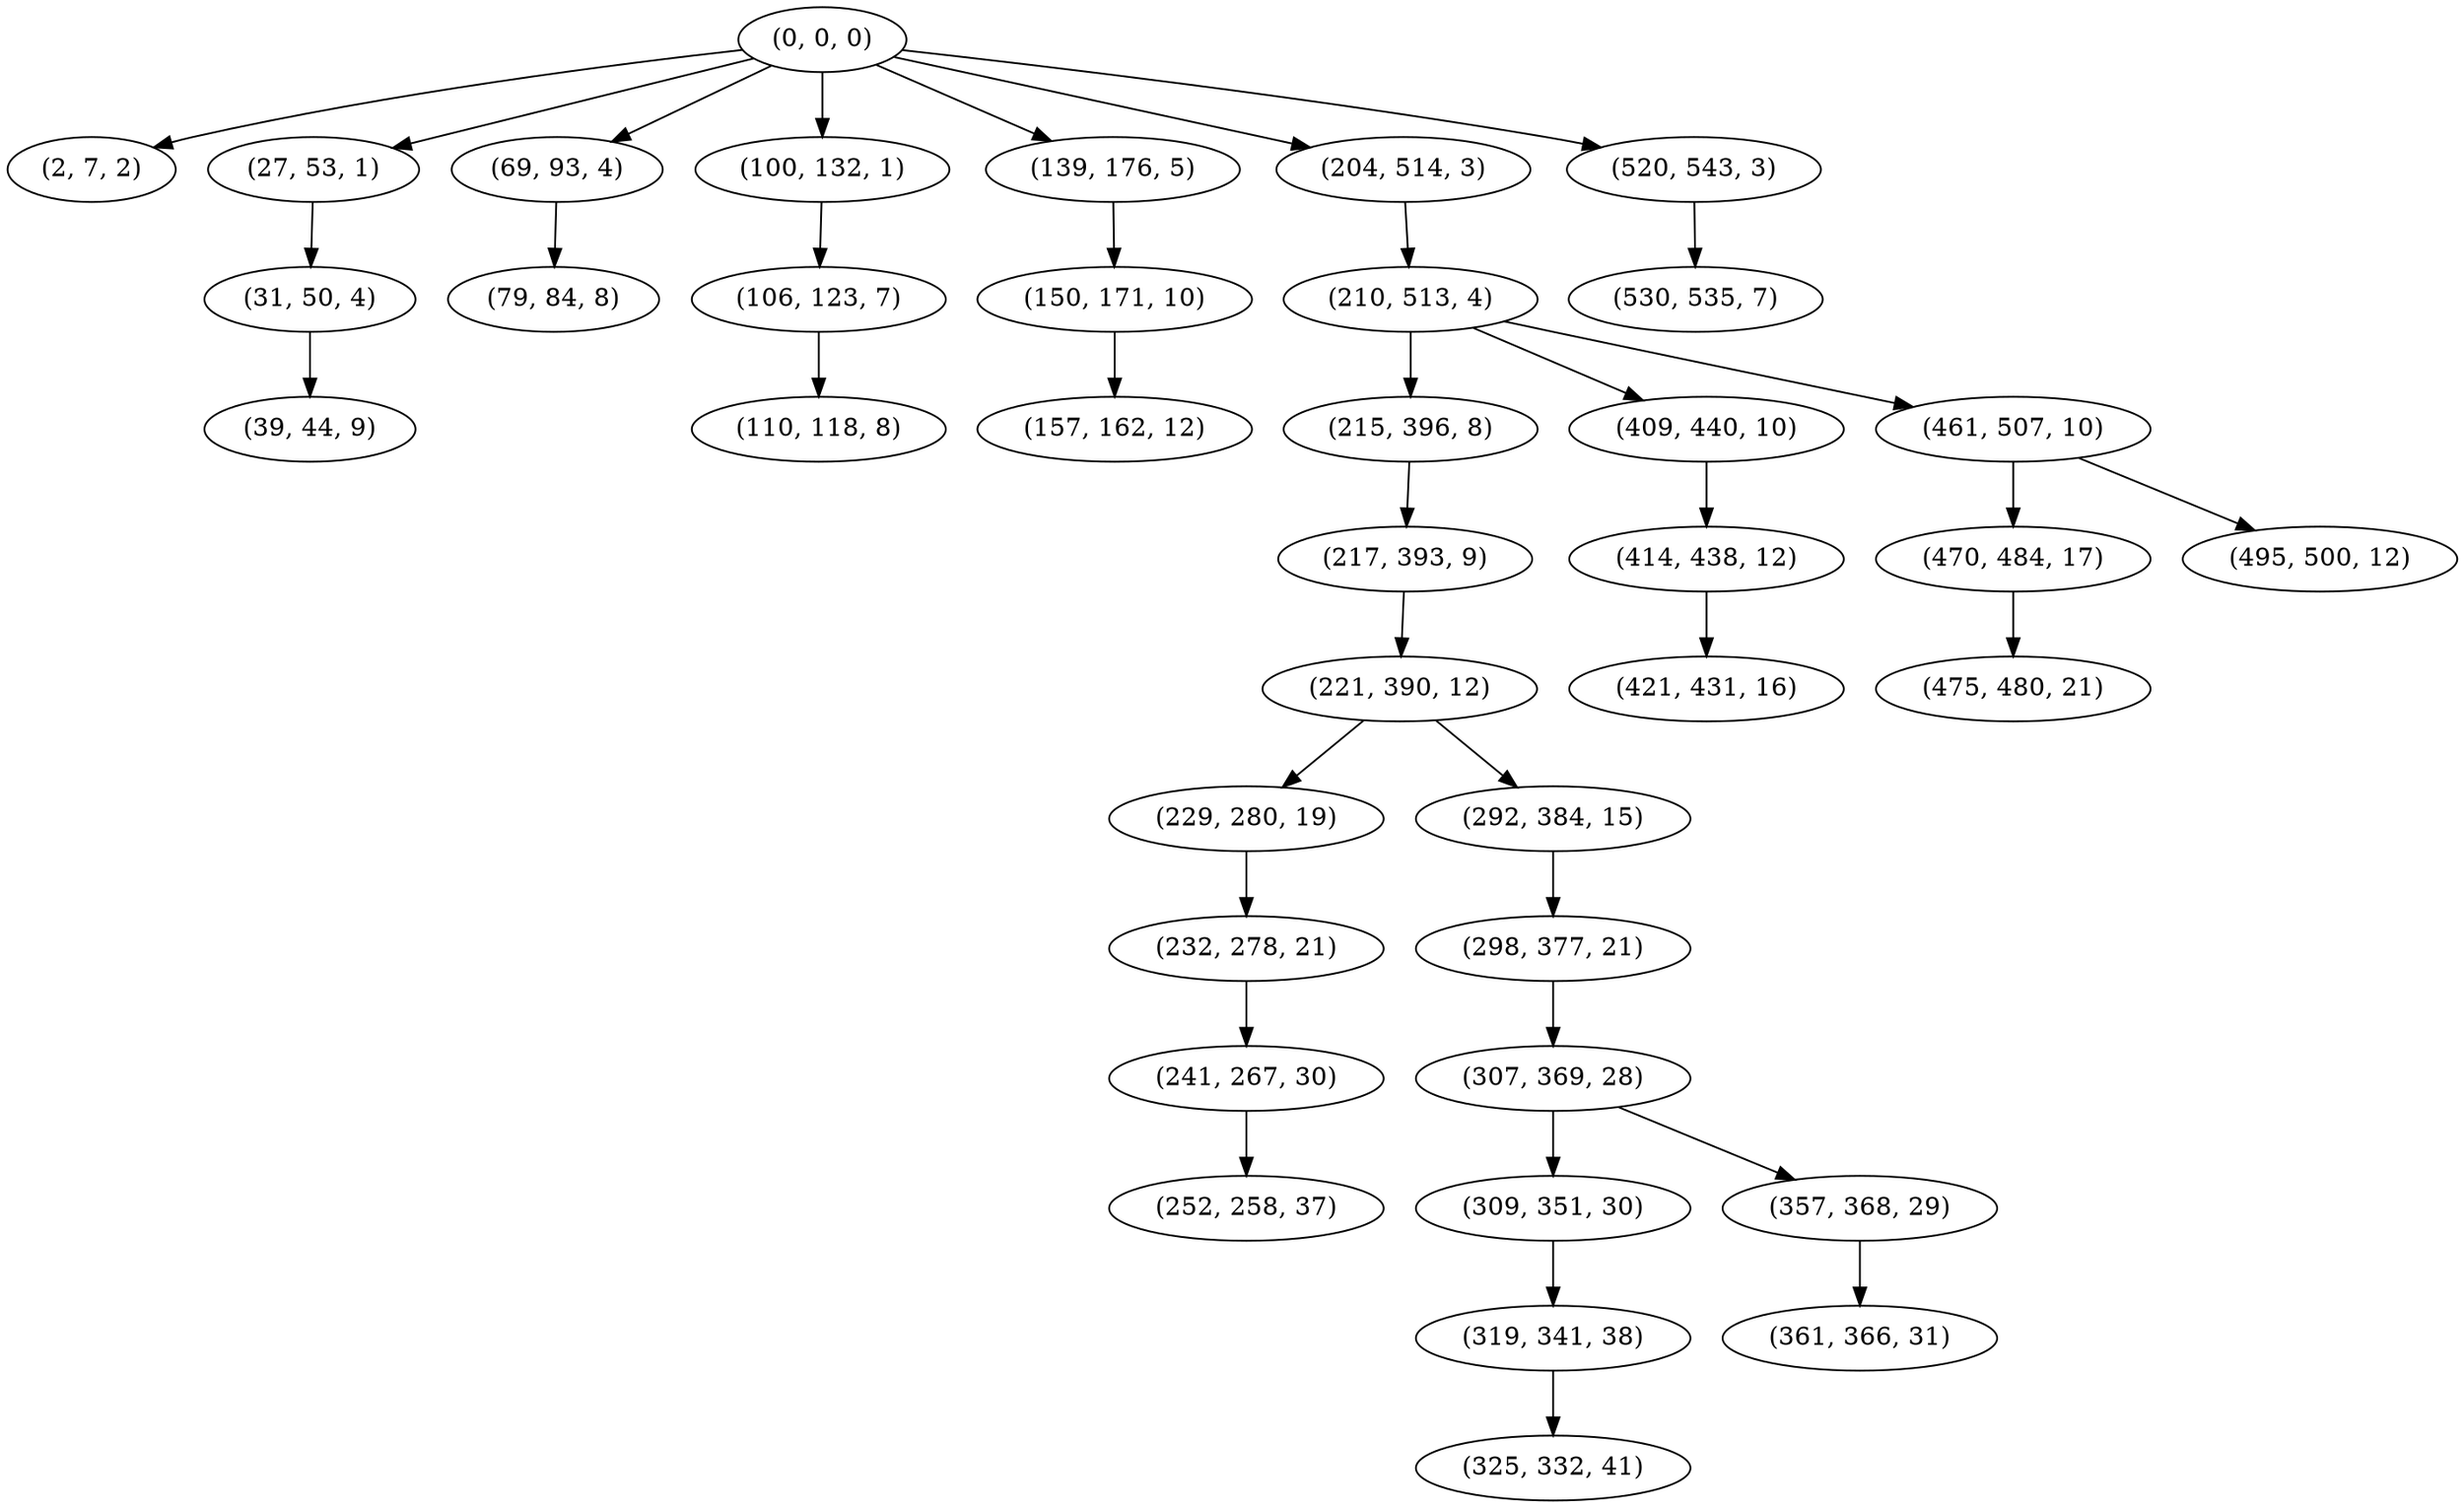 digraph tree {
    "(0, 0, 0)";
    "(2, 7, 2)";
    "(27, 53, 1)";
    "(31, 50, 4)";
    "(39, 44, 9)";
    "(69, 93, 4)";
    "(79, 84, 8)";
    "(100, 132, 1)";
    "(106, 123, 7)";
    "(110, 118, 8)";
    "(139, 176, 5)";
    "(150, 171, 10)";
    "(157, 162, 12)";
    "(204, 514, 3)";
    "(210, 513, 4)";
    "(215, 396, 8)";
    "(217, 393, 9)";
    "(221, 390, 12)";
    "(229, 280, 19)";
    "(232, 278, 21)";
    "(241, 267, 30)";
    "(252, 258, 37)";
    "(292, 384, 15)";
    "(298, 377, 21)";
    "(307, 369, 28)";
    "(309, 351, 30)";
    "(319, 341, 38)";
    "(325, 332, 41)";
    "(357, 368, 29)";
    "(361, 366, 31)";
    "(409, 440, 10)";
    "(414, 438, 12)";
    "(421, 431, 16)";
    "(461, 507, 10)";
    "(470, 484, 17)";
    "(475, 480, 21)";
    "(495, 500, 12)";
    "(520, 543, 3)";
    "(530, 535, 7)";
    "(0, 0, 0)" -> "(2, 7, 2)";
    "(0, 0, 0)" -> "(27, 53, 1)";
    "(0, 0, 0)" -> "(69, 93, 4)";
    "(0, 0, 0)" -> "(100, 132, 1)";
    "(0, 0, 0)" -> "(139, 176, 5)";
    "(0, 0, 0)" -> "(204, 514, 3)";
    "(0, 0, 0)" -> "(520, 543, 3)";
    "(27, 53, 1)" -> "(31, 50, 4)";
    "(31, 50, 4)" -> "(39, 44, 9)";
    "(69, 93, 4)" -> "(79, 84, 8)";
    "(100, 132, 1)" -> "(106, 123, 7)";
    "(106, 123, 7)" -> "(110, 118, 8)";
    "(139, 176, 5)" -> "(150, 171, 10)";
    "(150, 171, 10)" -> "(157, 162, 12)";
    "(204, 514, 3)" -> "(210, 513, 4)";
    "(210, 513, 4)" -> "(215, 396, 8)";
    "(210, 513, 4)" -> "(409, 440, 10)";
    "(210, 513, 4)" -> "(461, 507, 10)";
    "(215, 396, 8)" -> "(217, 393, 9)";
    "(217, 393, 9)" -> "(221, 390, 12)";
    "(221, 390, 12)" -> "(229, 280, 19)";
    "(221, 390, 12)" -> "(292, 384, 15)";
    "(229, 280, 19)" -> "(232, 278, 21)";
    "(232, 278, 21)" -> "(241, 267, 30)";
    "(241, 267, 30)" -> "(252, 258, 37)";
    "(292, 384, 15)" -> "(298, 377, 21)";
    "(298, 377, 21)" -> "(307, 369, 28)";
    "(307, 369, 28)" -> "(309, 351, 30)";
    "(307, 369, 28)" -> "(357, 368, 29)";
    "(309, 351, 30)" -> "(319, 341, 38)";
    "(319, 341, 38)" -> "(325, 332, 41)";
    "(357, 368, 29)" -> "(361, 366, 31)";
    "(409, 440, 10)" -> "(414, 438, 12)";
    "(414, 438, 12)" -> "(421, 431, 16)";
    "(461, 507, 10)" -> "(470, 484, 17)";
    "(461, 507, 10)" -> "(495, 500, 12)";
    "(470, 484, 17)" -> "(475, 480, 21)";
    "(520, 543, 3)" -> "(530, 535, 7)";
}
